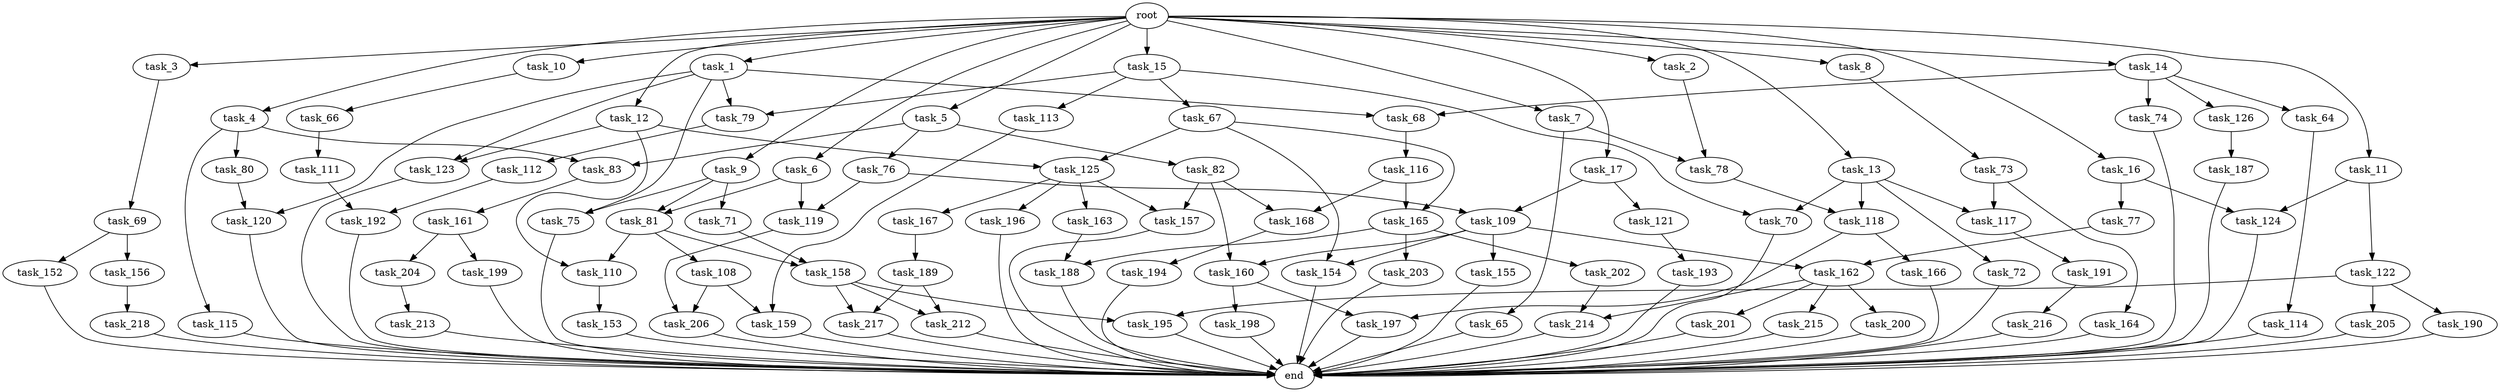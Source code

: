 digraph G {
  root [size="0.000000"];
  task_1 [size="1.024000"];
  task_2 [size="1.024000"];
  task_3 [size="1.024000"];
  task_4 [size="1.024000"];
  task_5 [size="1.024000"];
  task_6 [size="1.024000"];
  task_7 [size="1.024000"];
  task_8 [size="1.024000"];
  task_9 [size="1.024000"];
  task_10 [size="1.024000"];
  task_11 [size="1.024000"];
  task_12 [size="1.024000"];
  task_13 [size="1.024000"];
  task_14 [size="1.024000"];
  task_15 [size="1.024000"];
  task_16 [size="1.024000"];
  task_17 [size="1.024000"];
  task_64 [size="858993459.200000"];
  task_65 [size="309237645.312000"];
  task_66 [size="549755813.888000"];
  task_67 [size="695784701.952000"];
  task_68 [size="1717986918.400000"];
  task_69 [size="549755813.888000"];
  task_70 [size="730144440.320000"];
  task_71 [size="858993459.200000"];
  task_72 [size="34359738.368000"];
  task_73 [size="695784701.952000"];
  task_74 [size="858993459.200000"];
  task_75 [size="1717986918.400000"];
  task_76 [size="214748364.800000"];
  task_77 [size="858993459.200000"];
  task_78 [size="523986010.112000"];
  task_79 [size="1554778161.152000"];
  task_80 [size="858993459.200000"];
  task_81 [size="893353197.568000"];
  task_82 [size="214748364.800000"];
  task_83 [size="1073741824.000000"];
  task_108 [size="695784701.952000"];
  task_109 [size="970662608.896000"];
  task_110 [size="730144440.320000"];
  task_111 [size="214748364.800000"];
  task_112 [size="137438953.472000"];
  task_113 [size="695784701.952000"];
  task_114 [size="309237645.312000"];
  task_115 [size="858993459.200000"];
  task_116 [size="214748364.800000"];
  task_117 [size="111669149.696000"];
  task_118 [size="584115552.256000"];
  task_119 [size="455266533.376000"];
  task_120 [size="893353197.568000"];
  task_121 [size="549755813.888000"];
  task_122 [size="695784701.952000"];
  task_123 [size="893353197.568000"];
  task_124 [size="1554778161.152000"];
  task_125 [size="343597383.680000"];
  task_126 [size="858993459.200000"];
  task_152 [size="858993459.200000"];
  task_153 [size="420906795.008000"];
  task_154 [size="446676598.784000"];
  task_155 [size="137438953.472000"];
  task_156 [size="858993459.200000"];
  task_157 [size="1005022347.264000"];
  task_158 [size="833223655.424000"];
  task_159 [size="584115552.256000"];
  task_160 [size="833223655.424000"];
  task_161 [size="34359738.368000"];
  task_162 [size="274877906.944000"];
  task_163 [size="309237645.312000"];
  task_164 [size="77309411.328000"];
  task_165 [size="343597383.680000"];
  task_166 [size="137438953.472000"];
  task_167 [size="309237645.312000"];
  task_168 [size="730144440.320000"];
  task_187 [size="34359738.368000"];
  task_188 [size="1391569403.904000"];
  task_189 [size="549755813.888000"];
  task_190 [size="420906795.008000"];
  task_191 [size="309237645.312000"];
  task_192 [size="773094113.280000"];
  task_193 [size="695784701.952000"];
  task_194 [size="695784701.952000"];
  task_195 [size="455266533.376000"];
  task_196 [size="309237645.312000"];
  task_197 [size="274877906.944000"];
  task_198 [size="137438953.472000"];
  task_199 [size="858993459.200000"];
  task_200 [size="309237645.312000"];
  task_201 [size="309237645.312000"];
  task_202 [size="695784701.952000"];
  task_203 [size="695784701.952000"];
  task_204 [size="858993459.200000"];
  task_205 [size="420906795.008000"];
  task_206 [size="584115552.256000"];
  task_212 [size="343597383.680000"];
  task_213 [size="549755813.888000"];
  task_214 [size="618475290.624000"];
  task_215 [size="309237645.312000"];
  task_216 [size="549755813.888000"];
  task_217 [size="343597383.680000"];
  task_218 [size="695784701.952000"];
  end [size="0.000000"];

  root -> task_1 [size="1.000000"];
  root -> task_2 [size="1.000000"];
  root -> task_3 [size="1.000000"];
  root -> task_4 [size="1.000000"];
  root -> task_5 [size="1.000000"];
  root -> task_6 [size="1.000000"];
  root -> task_7 [size="1.000000"];
  root -> task_8 [size="1.000000"];
  root -> task_9 [size="1.000000"];
  root -> task_10 [size="1.000000"];
  root -> task_11 [size="1.000000"];
  root -> task_12 [size="1.000000"];
  root -> task_13 [size="1.000000"];
  root -> task_14 [size="1.000000"];
  root -> task_15 [size="1.000000"];
  root -> task_16 [size="1.000000"];
  root -> task_17 [size="1.000000"];
  task_1 -> task_68 [size="838860800.000000"];
  task_1 -> task_75 [size="838860800.000000"];
  task_1 -> task_79 [size="838860800.000000"];
  task_1 -> task_120 [size="838860800.000000"];
  task_1 -> task_123 [size="838860800.000000"];
  task_2 -> task_78 [size="209715200.000000"];
  task_3 -> task_69 [size="536870912.000000"];
  task_4 -> task_80 [size="838860800.000000"];
  task_4 -> task_83 [size="838860800.000000"];
  task_4 -> task_115 [size="838860800.000000"];
  task_5 -> task_76 [size="209715200.000000"];
  task_5 -> task_82 [size="209715200.000000"];
  task_5 -> task_83 [size="209715200.000000"];
  task_6 -> task_81 [size="33554432.000000"];
  task_6 -> task_119 [size="33554432.000000"];
  task_7 -> task_65 [size="301989888.000000"];
  task_7 -> task_78 [size="301989888.000000"];
  task_8 -> task_73 [size="679477248.000000"];
  task_9 -> task_71 [size="838860800.000000"];
  task_9 -> task_75 [size="838860800.000000"];
  task_9 -> task_81 [size="838860800.000000"];
  task_10 -> task_66 [size="536870912.000000"];
  task_11 -> task_122 [size="679477248.000000"];
  task_11 -> task_124 [size="679477248.000000"];
  task_12 -> task_110 [size="33554432.000000"];
  task_12 -> task_123 [size="33554432.000000"];
  task_12 -> task_125 [size="33554432.000000"];
  task_13 -> task_70 [size="33554432.000000"];
  task_13 -> task_72 [size="33554432.000000"];
  task_13 -> task_117 [size="33554432.000000"];
  task_13 -> task_118 [size="33554432.000000"];
  task_14 -> task_64 [size="838860800.000000"];
  task_14 -> task_68 [size="838860800.000000"];
  task_14 -> task_74 [size="838860800.000000"];
  task_14 -> task_126 [size="838860800.000000"];
  task_15 -> task_67 [size="679477248.000000"];
  task_15 -> task_70 [size="679477248.000000"];
  task_15 -> task_79 [size="679477248.000000"];
  task_15 -> task_113 [size="679477248.000000"];
  task_16 -> task_77 [size="838860800.000000"];
  task_16 -> task_124 [size="838860800.000000"];
  task_17 -> task_109 [size="536870912.000000"];
  task_17 -> task_121 [size="536870912.000000"];
  task_64 -> task_114 [size="301989888.000000"];
  task_65 -> end [size="1.000000"];
  task_66 -> task_111 [size="209715200.000000"];
  task_67 -> task_125 [size="301989888.000000"];
  task_67 -> task_154 [size="301989888.000000"];
  task_67 -> task_165 [size="301989888.000000"];
  task_68 -> task_116 [size="209715200.000000"];
  task_69 -> task_152 [size="838860800.000000"];
  task_69 -> task_156 [size="838860800.000000"];
  task_70 -> end [size="1.000000"];
  task_71 -> task_158 [size="134217728.000000"];
  task_72 -> end [size="1.000000"];
  task_73 -> task_117 [size="75497472.000000"];
  task_73 -> task_164 [size="75497472.000000"];
  task_74 -> end [size="1.000000"];
  task_75 -> end [size="1.000000"];
  task_76 -> task_109 [size="411041792.000000"];
  task_76 -> task_119 [size="411041792.000000"];
  task_77 -> task_162 [size="134217728.000000"];
  task_78 -> task_118 [size="536870912.000000"];
  task_79 -> task_112 [size="134217728.000000"];
  task_80 -> task_120 [size="33554432.000000"];
  task_81 -> task_108 [size="679477248.000000"];
  task_81 -> task_110 [size="679477248.000000"];
  task_81 -> task_158 [size="679477248.000000"];
  task_82 -> task_157 [size="679477248.000000"];
  task_82 -> task_160 [size="679477248.000000"];
  task_82 -> task_168 [size="679477248.000000"];
  task_83 -> task_161 [size="33554432.000000"];
  task_108 -> task_159 [size="536870912.000000"];
  task_108 -> task_206 [size="536870912.000000"];
  task_109 -> task_154 [size="134217728.000000"];
  task_109 -> task_155 [size="134217728.000000"];
  task_109 -> task_160 [size="134217728.000000"];
  task_109 -> task_162 [size="134217728.000000"];
  task_110 -> task_153 [size="411041792.000000"];
  task_111 -> task_192 [size="75497472.000000"];
  task_112 -> task_192 [size="679477248.000000"];
  task_113 -> task_159 [size="33554432.000000"];
  task_114 -> end [size="1.000000"];
  task_115 -> end [size="1.000000"];
  task_116 -> task_165 [size="33554432.000000"];
  task_116 -> task_168 [size="33554432.000000"];
  task_117 -> task_191 [size="301989888.000000"];
  task_118 -> task_166 [size="134217728.000000"];
  task_118 -> task_197 [size="134217728.000000"];
  task_119 -> task_206 [size="33554432.000000"];
  task_120 -> end [size="1.000000"];
  task_121 -> task_193 [size="679477248.000000"];
  task_122 -> task_190 [size="411041792.000000"];
  task_122 -> task_195 [size="411041792.000000"];
  task_122 -> task_205 [size="411041792.000000"];
  task_123 -> end [size="1.000000"];
  task_124 -> end [size="1.000000"];
  task_125 -> task_157 [size="301989888.000000"];
  task_125 -> task_163 [size="301989888.000000"];
  task_125 -> task_167 [size="301989888.000000"];
  task_125 -> task_196 [size="301989888.000000"];
  task_126 -> task_187 [size="33554432.000000"];
  task_152 -> end [size="1.000000"];
  task_153 -> end [size="1.000000"];
  task_154 -> end [size="1.000000"];
  task_155 -> end [size="1.000000"];
  task_156 -> task_218 [size="679477248.000000"];
  task_157 -> end [size="1.000000"];
  task_158 -> task_195 [size="33554432.000000"];
  task_158 -> task_212 [size="33554432.000000"];
  task_158 -> task_217 [size="33554432.000000"];
  task_159 -> end [size="1.000000"];
  task_160 -> task_197 [size="134217728.000000"];
  task_160 -> task_198 [size="134217728.000000"];
  task_161 -> task_199 [size="838860800.000000"];
  task_161 -> task_204 [size="838860800.000000"];
  task_162 -> task_200 [size="301989888.000000"];
  task_162 -> task_201 [size="301989888.000000"];
  task_162 -> task_214 [size="301989888.000000"];
  task_162 -> task_215 [size="301989888.000000"];
  task_163 -> task_188 [size="679477248.000000"];
  task_164 -> end [size="1.000000"];
  task_165 -> task_188 [size="679477248.000000"];
  task_165 -> task_202 [size="679477248.000000"];
  task_165 -> task_203 [size="679477248.000000"];
  task_166 -> end [size="1.000000"];
  task_167 -> task_189 [size="536870912.000000"];
  task_168 -> task_194 [size="679477248.000000"];
  task_187 -> end [size="1.000000"];
  task_188 -> end [size="1.000000"];
  task_189 -> task_212 [size="301989888.000000"];
  task_189 -> task_217 [size="301989888.000000"];
  task_190 -> end [size="1.000000"];
  task_191 -> task_216 [size="536870912.000000"];
  task_192 -> end [size="1.000000"];
  task_193 -> end [size="1.000000"];
  task_194 -> end [size="1.000000"];
  task_195 -> end [size="1.000000"];
  task_196 -> end [size="1.000000"];
  task_197 -> end [size="1.000000"];
  task_198 -> end [size="1.000000"];
  task_199 -> end [size="1.000000"];
  task_200 -> end [size="1.000000"];
  task_201 -> end [size="1.000000"];
  task_202 -> task_214 [size="301989888.000000"];
  task_203 -> end [size="1.000000"];
  task_204 -> task_213 [size="536870912.000000"];
  task_205 -> end [size="1.000000"];
  task_206 -> end [size="1.000000"];
  task_212 -> end [size="1.000000"];
  task_213 -> end [size="1.000000"];
  task_214 -> end [size="1.000000"];
  task_215 -> end [size="1.000000"];
  task_216 -> end [size="1.000000"];
  task_217 -> end [size="1.000000"];
  task_218 -> end [size="1.000000"];
}
